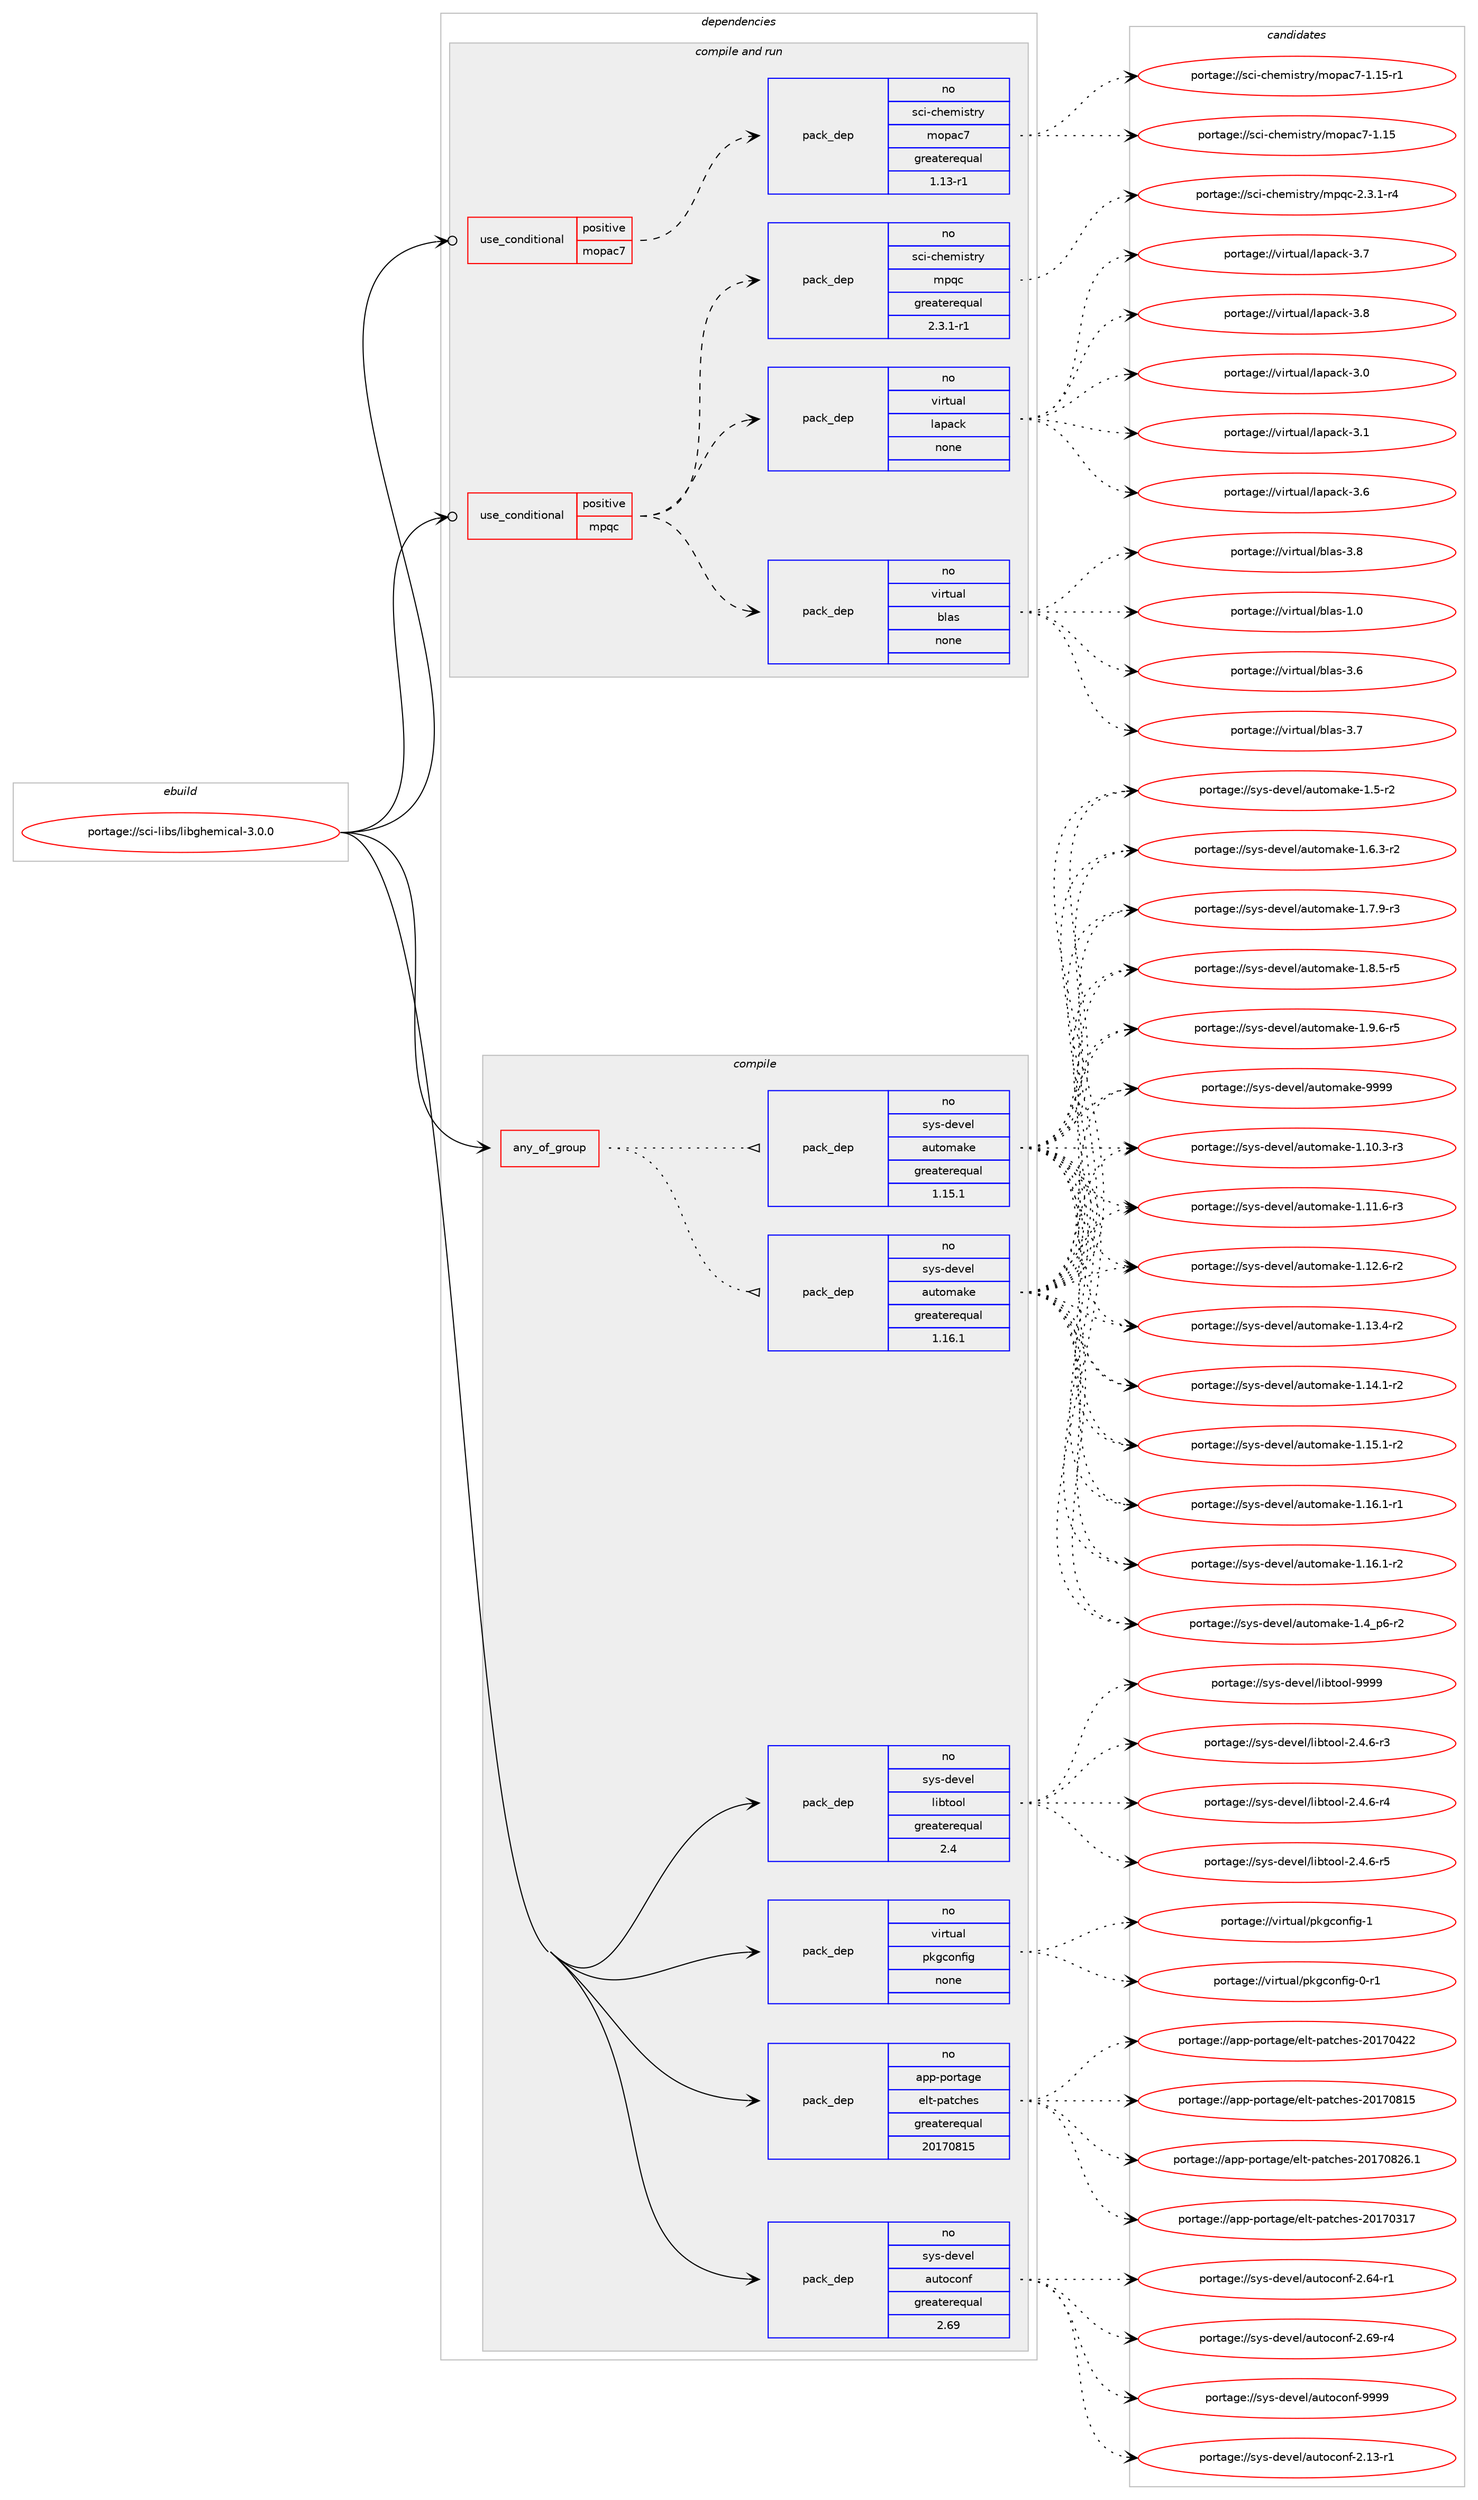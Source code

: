 digraph prolog {

# *************
# Graph options
# *************

newrank=true;
concentrate=true;
compound=true;
graph [rankdir=LR,fontname=Helvetica,fontsize=10,ranksep=1.5];#, ranksep=2.5, nodesep=0.2];
edge  [arrowhead=vee];
node  [fontname=Helvetica,fontsize=10];

# **********
# The ebuild
# **********

subgraph cluster_leftcol {
color=gray;
rank=same;
label=<<i>ebuild</i>>;
id [label="portage://sci-libs/libghemical-3.0.0", color=red, width=4, href="../sci-libs/libghemical-3.0.0.svg"];
}

# ****************
# The dependencies
# ****************

subgraph cluster_midcol {
color=gray;
label=<<i>dependencies</i>>;
subgraph cluster_compile {
fillcolor="#eeeeee";
style=filled;
label=<<i>compile</i>>;
subgraph any6426 {
dependency390624 [label=<<TABLE BORDER="0" CELLBORDER="1" CELLSPACING="0" CELLPADDING="4"><TR><TD CELLPADDING="10">any_of_group</TD></TR></TABLE>>, shape=none, color=red];subgraph pack287305 {
dependency390625 [label=<<TABLE BORDER="0" CELLBORDER="1" CELLSPACING="0" CELLPADDING="4" WIDTH="220"><TR><TD ROWSPAN="6" CELLPADDING="30">pack_dep</TD></TR><TR><TD WIDTH="110">no</TD></TR><TR><TD>sys-devel</TD></TR><TR><TD>automake</TD></TR><TR><TD>greaterequal</TD></TR><TR><TD>1.16.1</TD></TR></TABLE>>, shape=none, color=blue];
}
dependency390624:e -> dependency390625:w [weight=20,style="dotted",arrowhead="oinv"];
subgraph pack287306 {
dependency390626 [label=<<TABLE BORDER="0" CELLBORDER="1" CELLSPACING="0" CELLPADDING="4" WIDTH="220"><TR><TD ROWSPAN="6" CELLPADDING="30">pack_dep</TD></TR><TR><TD WIDTH="110">no</TD></TR><TR><TD>sys-devel</TD></TR><TR><TD>automake</TD></TR><TR><TD>greaterequal</TD></TR><TR><TD>1.15.1</TD></TR></TABLE>>, shape=none, color=blue];
}
dependency390624:e -> dependency390626:w [weight=20,style="dotted",arrowhead="oinv"];
}
id:e -> dependency390624:w [weight=20,style="solid",arrowhead="vee"];
subgraph pack287307 {
dependency390627 [label=<<TABLE BORDER="0" CELLBORDER="1" CELLSPACING="0" CELLPADDING="4" WIDTH="220"><TR><TD ROWSPAN="6" CELLPADDING="30">pack_dep</TD></TR><TR><TD WIDTH="110">no</TD></TR><TR><TD>app-portage</TD></TR><TR><TD>elt-patches</TD></TR><TR><TD>greaterequal</TD></TR><TR><TD>20170815</TD></TR></TABLE>>, shape=none, color=blue];
}
id:e -> dependency390627:w [weight=20,style="solid",arrowhead="vee"];
subgraph pack287308 {
dependency390628 [label=<<TABLE BORDER="0" CELLBORDER="1" CELLSPACING="0" CELLPADDING="4" WIDTH="220"><TR><TD ROWSPAN="6" CELLPADDING="30">pack_dep</TD></TR><TR><TD WIDTH="110">no</TD></TR><TR><TD>sys-devel</TD></TR><TR><TD>autoconf</TD></TR><TR><TD>greaterequal</TD></TR><TR><TD>2.69</TD></TR></TABLE>>, shape=none, color=blue];
}
id:e -> dependency390628:w [weight=20,style="solid",arrowhead="vee"];
subgraph pack287309 {
dependency390629 [label=<<TABLE BORDER="0" CELLBORDER="1" CELLSPACING="0" CELLPADDING="4" WIDTH="220"><TR><TD ROWSPAN="6" CELLPADDING="30">pack_dep</TD></TR><TR><TD WIDTH="110">no</TD></TR><TR><TD>sys-devel</TD></TR><TR><TD>libtool</TD></TR><TR><TD>greaterequal</TD></TR><TR><TD>2.4</TD></TR></TABLE>>, shape=none, color=blue];
}
id:e -> dependency390629:w [weight=20,style="solid",arrowhead="vee"];
subgraph pack287310 {
dependency390630 [label=<<TABLE BORDER="0" CELLBORDER="1" CELLSPACING="0" CELLPADDING="4" WIDTH="220"><TR><TD ROWSPAN="6" CELLPADDING="30">pack_dep</TD></TR><TR><TD WIDTH="110">no</TD></TR><TR><TD>virtual</TD></TR><TR><TD>pkgconfig</TD></TR><TR><TD>none</TD></TR><TR><TD></TD></TR></TABLE>>, shape=none, color=blue];
}
id:e -> dependency390630:w [weight=20,style="solid",arrowhead="vee"];
}
subgraph cluster_compileandrun {
fillcolor="#eeeeee";
style=filled;
label=<<i>compile and run</i>>;
subgraph cond96689 {
dependency390631 [label=<<TABLE BORDER="0" CELLBORDER="1" CELLSPACING="0" CELLPADDING="4"><TR><TD ROWSPAN="3" CELLPADDING="10">use_conditional</TD></TR><TR><TD>positive</TD></TR><TR><TD>mopac7</TD></TR></TABLE>>, shape=none, color=red];
subgraph pack287311 {
dependency390632 [label=<<TABLE BORDER="0" CELLBORDER="1" CELLSPACING="0" CELLPADDING="4" WIDTH="220"><TR><TD ROWSPAN="6" CELLPADDING="30">pack_dep</TD></TR><TR><TD WIDTH="110">no</TD></TR><TR><TD>sci-chemistry</TD></TR><TR><TD>mopac7</TD></TR><TR><TD>greaterequal</TD></TR><TR><TD>1.13-r1</TD></TR></TABLE>>, shape=none, color=blue];
}
dependency390631:e -> dependency390632:w [weight=20,style="dashed",arrowhead="vee"];
}
id:e -> dependency390631:w [weight=20,style="solid",arrowhead="odotvee"];
subgraph cond96690 {
dependency390633 [label=<<TABLE BORDER="0" CELLBORDER="1" CELLSPACING="0" CELLPADDING="4"><TR><TD ROWSPAN="3" CELLPADDING="10">use_conditional</TD></TR><TR><TD>positive</TD></TR><TR><TD>mpqc</TD></TR></TABLE>>, shape=none, color=red];
subgraph pack287312 {
dependency390634 [label=<<TABLE BORDER="0" CELLBORDER="1" CELLSPACING="0" CELLPADDING="4" WIDTH="220"><TR><TD ROWSPAN="6" CELLPADDING="30">pack_dep</TD></TR><TR><TD WIDTH="110">no</TD></TR><TR><TD>sci-chemistry</TD></TR><TR><TD>mpqc</TD></TR><TR><TD>greaterequal</TD></TR><TR><TD>2.3.1-r1</TD></TR></TABLE>>, shape=none, color=blue];
}
dependency390633:e -> dependency390634:w [weight=20,style="dashed",arrowhead="vee"];
subgraph pack287313 {
dependency390635 [label=<<TABLE BORDER="0" CELLBORDER="1" CELLSPACING="0" CELLPADDING="4" WIDTH="220"><TR><TD ROWSPAN="6" CELLPADDING="30">pack_dep</TD></TR><TR><TD WIDTH="110">no</TD></TR><TR><TD>virtual</TD></TR><TR><TD>blas</TD></TR><TR><TD>none</TD></TR><TR><TD></TD></TR></TABLE>>, shape=none, color=blue];
}
dependency390633:e -> dependency390635:w [weight=20,style="dashed",arrowhead="vee"];
subgraph pack287314 {
dependency390636 [label=<<TABLE BORDER="0" CELLBORDER="1" CELLSPACING="0" CELLPADDING="4" WIDTH="220"><TR><TD ROWSPAN="6" CELLPADDING="30">pack_dep</TD></TR><TR><TD WIDTH="110">no</TD></TR><TR><TD>virtual</TD></TR><TR><TD>lapack</TD></TR><TR><TD>none</TD></TR><TR><TD></TD></TR></TABLE>>, shape=none, color=blue];
}
dependency390633:e -> dependency390636:w [weight=20,style="dashed",arrowhead="vee"];
}
id:e -> dependency390633:w [weight=20,style="solid",arrowhead="odotvee"];
}
subgraph cluster_run {
fillcolor="#eeeeee";
style=filled;
label=<<i>run</i>>;
}
}

# **************
# The candidates
# **************

subgraph cluster_choices {
rank=same;
color=gray;
label=<<i>candidates</i>>;

subgraph choice287305 {
color=black;
nodesep=1;
choiceportage11512111545100101118101108479711711611110997107101454946494846514511451 [label="portage://sys-devel/automake-1.10.3-r3", color=red, width=4,href="../sys-devel/automake-1.10.3-r3.svg"];
choiceportage11512111545100101118101108479711711611110997107101454946494946544511451 [label="portage://sys-devel/automake-1.11.6-r3", color=red, width=4,href="../sys-devel/automake-1.11.6-r3.svg"];
choiceportage11512111545100101118101108479711711611110997107101454946495046544511450 [label="portage://sys-devel/automake-1.12.6-r2", color=red, width=4,href="../sys-devel/automake-1.12.6-r2.svg"];
choiceportage11512111545100101118101108479711711611110997107101454946495146524511450 [label="portage://sys-devel/automake-1.13.4-r2", color=red, width=4,href="../sys-devel/automake-1.13.4-r2.svg"];
choiceportage11512111545100101118101108479711711611110997107101454946495246494511450 [label="portage://sys-devel/automake-1.14.1-r2", color=red, width=4,href="../sys-devel/automake-1.14.1-r2.svg"];
choiceportage11512111545100101118101108479711711611110997107101454946495346494511450 [label="portage://sys-devel/automake-1.15.1-r2", color=red, width=4,href="../sys-devel/automake-1.15.1-r2.svg"];
choiceportage11512111545100101118101108479711711611110997107101454946495446494511449 [label="portage://sys-devel/automake-1.16.1-r1", color=red, width=4,href="../sys-devel/automake-1.16.1-r1.svg"];
choiceportage11512111545100101118101108479711711611110997107101454946495446494511450 [label="portage://sys-devel/automake-1.16.1-r2", color=red, width=4,href="../sys-devel/automake-1.16.1-r2.svg"];
choiceportage115121115451001011181011084797117116111109971071014549465295112544511450 [label="portage://sys-devel/automake-1.4_p6-r2", color=red, width=4,href="../sys-devel/automake-1.4_p6-r2.svg"];
choiceportage11512111545100101118101108479711711611110997107101454946534511450 [label="portage://sys-devel/automake-1.5-r2", color=red, width=4,href="../sys-devel/automake-1.5-r2.svg"];
choiceportage115121115451001011181011084797117116111109971071014549465446514511450 [label="portage://sys-devel/automake-1.6.3-r2", color=red, width=4,href="../sys-devel/automake-1.6.3-r2.svg"];
choiceportage115121115451001011181011084797117116111109971071014549465546574511451 [label="portage://sys-devel/automake-1.7.9-r3", color=red, width=4,href="../sys-devel/automake-1.7.9-r3.svg"];
choiceportage115121115451001011181011084797117116111109971071014549465646534511453 [label="portage://sys-devel/automake-1.8.5-r5", color=red, width=4,href="../sys-devel/automake-1.8.5-r5.svg"];
choiceportage115121115451001011181011084797117116111109971071014549465746544511453 [label="portage://sys-devel/automake-1.9.6-r5", color=red, width=4,href="../sys-devel/automake-1.9.6-r5.svg"];
choiceportage115121115451001011181011084797117116111109971071014557575757 [label="portage://sys-devel/automake-9999", color=red, width=4,href="../sys-devel/automake-9999.svg"];
dependency390625:e -> choiceportage11512111545100101118101108479711711611110997107101454946494846514511451:w [style=dotted,weight="100"];
dependency390625:e -> choiceportage11512111545100101118101108479711711611110997107101454946494946544511451:w [style=dotted,weight="100"];
dependency390625:e -> choiceportage11512111545100101118101108479711711611110997107101454946495046544511450:w [style=dotted,weight="100"];
dependency390625:e -> choiceportage11512111545100101118101108479711711611110997107101454946495146524511450:w [style=dotted,weight="100"];
dependency390625:e -> choiceportage11512111545100101118101108479711711611110997107101454946495246494511450:w [style=dotted,weight="100"];
dependency390625:e -> choiceportage11512111545100101118101108479711711611110997107101454946495346494511450:w [style=dotted,weight="100"];
dependency390625:e -> choiceportage11512111545100101118101108479711711611110997107101454946495446494511449:w [style=dotted,weight="100"];
dependency390625:e -> choiceportage11512111545100101118101108479711711611110997107101454946495446494511450:w [style=dotted,weight="100"];
dependency390625:e -> choiceportage115121115451001011181011084797117116111109971071014549465295112544511450:w [style=dotted,weight="100"];
dependency390625:e -> choiceportage11512111545100101118101108479711711611110997107101454946534511450:w [style=dotted,weight="100"];
dependency390625:e -> choiceportage115121115451001011181011084797117116111109971071014549465446514511450:w [style=dotted,weight="100"];
dependency390625:e -> choiceportage115121115451001011181011084797117116111109971071014549465546574511451:w [style=dotted,weight="100"];
dependency390625:e -> choiceportage115121115451001011181011084797117116111109971071014549465646534511453:w [style=dotted,weight="100"];
dependency390625:e -> choiceportage115121115451001011181011084797117116111109971071014549465746544511453:w [style=dotted,weight="100"];
dependency390625:e -> choiceportage115121115451001011181011084797117116111109971071014557575757:w [style=dotted,weight="100"];
}
subgraph choice287306 {
color=black;
nodesep=1;
choiceportage11512111545100101118101108479711711611110997107101454946494846514511451 [label="portage://sys-devel/automake-1.10.3-r3", color=red, width=4,href="../sys-devel/automake-1.10.3-r3.svg"];
choiceportage11512111545100101118101108479711711611110997107101454946494946544511451 [label="portage://sys-devel/automake-1.11.6-r3", color=red, width=4,href="../sys-devel/automake-1.11.6-r3.svg"];
choiceportage11512111545100101118101108479711711611110997107101454946495046544511450 [label="portage://sys-devel/automake-1.12.6-r2", color=red, width=4,href="../sys-devel/automake-1.12.6-r2.svg"];
choiceportage11512111545100101118101108479711711611110997107101454946495146524511450 [label="portage://sys-devel/automake-1.13.4-r2", color=red, width=4,href="../sys-devel/automake-1.13.4-r2.svg"];
choiceportage11512111545100101118101108479711711611110997107101454946495246494511450 [label="portage://sys-devel/automake-1.14.1-r2", color=red, width=4,href="../sys-devel/automake-1.14.1-r2.svg"];
choiceportage11512111545100101118101108479711711611110997107101454946495346494511450 [label="portage://sys-devel/automake-1.15.1-r2", color=red, width=4,href="../sys-devel/automake-1.15.1-r2.svg"];
choiceportage11512111545100101118101108479711711611110997107101454946495446494511449 [label="portage://sys-devel/automake-1.16.1-r1", color=red, width=4,href="../sys-devel/automake-1.16.1-r1.svg"];
choiceportage11512111545100101118101108479711711611110997107101454946495446494511450 [label="portage://sys-devel/automake-1.16.1-r2", color=red, width=4,href="../sys-devel/automake-1.16.1-r2.svg"];
choiceportage115121115451001011181011084797117116111109971071014549465295112544511450 [label="portage://sys-devel/automake-1.4_p6-r2", color=red, width=4,href="../sys-devel/automake-1.4_p6-r2.svg"];
choiceportage11512111545100101118101108479711711611110997107101454946534511450 [label="portage://sys-devel/automake-1.5-r2", color=red, width=4,href="../sys-devel/automake-1.5-r2.svg"];
choiceportage115121115451001011181011084797117116111109971071014549465446514511450 [label="portage://sys-devel/automake-1.6.3-r2", color=red, width=4,href="../sys-devel/automake-1.6.3-r2.svg"];
choiceportage115121115451001011181011084797117116111109971071014549465546574511451 [label="portage://sys-devel/automake-1.7.9-r3", color=red, width=4,href="../sys-devel/automake-1.7.9-r3.svg"];
choiceportage115121115451001011181011084797117116111109971071014549465646534511453 [label="portage://sys-devel/automake-1.8.5-r5", color=red, width=4,href="../sys-devel/automake-1.8.5-r5.svg"];
choiceportage115121115451001011181011084797117116111109971071014549465746544511453 [label="portage://sys-devel/automake-1.9.6-r5", color=red, width=4,href="../sys-devel/automake-1.9.6-r5.svg"];
choiceportage115121115451001011181011084797117116111109971071014557575757 [label="portage://sys-devel/automake-9999", color=red, width=4,href="../sys-devel/automake-9999.svg"];
dependency390626:e -> choiceportage11512111545100101118101108479711711611110997107101454946494846514511451:w [style=dotted,weight="100"];
dependency390626:e -> choiceportage11512111545100101118101108479711711611110997107101454946494946544511451:w [style=dotted,weight="100"];
dependency390626:e -> choiceportage11512111545100101118101108479711711611110997107101454946495046544511450:w [style=dotted,weight="100"];
dependency390626:e -> choiceportage11512111545100101118101108479711711611110997107101454946495146524511450:w [style=dotted,weight="100"];
dependency390626:e -> choiceportage11512111545100101118101108479711711611110997107101454946495246494511450:w [style=dotted,weight="100"];
dependency390626:e -> choiceportage11512111545100101118101108479711711611110997107101454946495346494511450:w [style=dotted,weight="100"];
dependency390626:e -> choiceportage11512111545100101118101108479711711611110997107101454946495446494511449:w [style=dotted,weight="100"];
dependency390626:e -> choiceportage11512111545100101118101108479711711611110997107101454946495446494511450:w [style=dotted,weight="100"];
dependency390626:e -> choiceportage115121115451001011181011084797117116111109971071014549465295112544511450:w [style=dotted,weight="100"];
dependency390626:e -> choiceportage11512111545100101118101108479711711611110997107101454946534511450:w [style=dotted,weight="100"];
dependency390626:e -> choiceportage115121115451001011181011084797117116111109971071014549465446514511450:w [style=dotted,weight="100"];
dependency390626:e -> choiceportage115121115451001011181011084797117116111109971071014549465546574511451:w [style=dotted,weight="100"];
dependency390626:e -> choiceportage115121115451001011181011084797117116111109971071014549465646534511453:w [style=dotted,weight="100"];
dependency390626:e -> choiceportage115121115451001011181011084797117116111109971071014549465746544511453:w [style=dotted,weight="100"];
dependency390626:e -> choiceportage115121115451001011181011084797117116111109971071014557575757:w [style=dotted,weight="100"];
}
subgraph choice287307 {
color=black;
nodesep=1;
choiceportage97112112451121111141169710310147101108116451129711699104101115455048495548514955 [label="portage://app-portage/elt-patches-20170317", color=red, width=4,href="../app-portage/elt-patches-20170317.svg"];
choiceportage97112112451121111141169710310147101108116451129711699104101115455048495548525050 [label="portage://app-portage/elt-patches-20170422", color=red, width=4,href="../app-portage/elt-patches-20170422.svg"];
choiceportage97112112451121111141169710310147101108116451129711699104101115455048495548564953 [label="portage://app-portage/elt-patches-20170815", color=red, width=4,href="../app-portage/elt-patches-20170815.svg"];
choiceportage971121124511211111411697103101471011081164511297116991041011154550484955485650544649 [label="portage://app-portage/elt-patches-20170826.1", color=red, width=4,href="../app-portage/elt-patches-20170826.1.svg"];
dependency390627:e -> choiceportage97112112451121111141169710310147101108116451129711699104101115455048495548514955:w [style=dotted,weight="100"];
dependency390627:e -> choiceportage97112112451121111141169710310147101108116451129711699104101115455048495548525050:w [style=dotted,weight="100"];
dependency390627:e -> choiceportage97112112451121111141169710310147101108116451129711699104101115455048495548564953:w [style=dotted,weight="100"];
dependency390627:e -> choiceportage971121124511211111411697103101471011081164511297116991041011154550484955485650544649:w [style=dotted,weight="100"];
}
subgraph choice287308 {
color=black;
nodesep=1;
choiceportage1151211154510010111810110847971171161119911111010245504649514511449 [label="portage://sys-devel/autoconf-2.13-r1", color=red, width=4,href="../sys-devel/autoconf-2.13-r1.svg"];
choiceportage1151211154510010111810110847971171161119911111010245504654524511449 [label="portage://sys-devel/autoconf-2.64-r1", color=red, width=4,href="../sys-devel/autoconf-2.64-r1.svg"];
choiceportage1151211154510010111810110847971171161119911111010245504654574511452 [label="portage://sys-devel/autoconf-2.69-r4", color=red, width=4,href="../sys-devel/autoconf-2.69-r4.svg"];
choiceportage115121115451001011181011084797117116111991111101024557575757 [label="portage://sys-devel/autoconf-9999", color=red, width=4,href="../sys-devel/autoconf-9999.svg"];
dependency390628:e -> choiceportage1151211154510010111810110847971171161119911111010245504649514511449:w [style=dotted,weight="100"];
dependency390628:e -> choiceportage1151211154510010111810110847971171161119911111010245504654524511449:w [style=dotted,weight="100"];
dependency390628:e -> choiceportage1151211154510010111810110847971171161119911111010245504654574511452:w [style=dotted,weight="100"];
dependency390628:e -> choiceportage115121115451001011181011084797117116111991111101024557575757:w [style=dotted,weight="100"];
}
subgraph choice287309 {
color=black;
nodesep=1;
choiceportage1151211154510010111810110847108105981161111111084550465246544511451 [label="portage://sys-devel/libtool-2.4.6-r3", color=red, width=4,href="../sys-devel/libtool-2.4.6-r3.svg"];
choiceportage1151211154510010111810110847108105981161111111084550465246544511452 [label="portage://sys-devel/libtool-2.4.6-r4", color=red, width=4,href="../sys-devel/libtool-2.4.6-r4.svg"];
choiceportage1151211154510010111810110847108105981161111111084550465246544511453 [label="portage://sys-devel/libtool-2.4.6-r5", color=red, width=4,href="../sys-devel/libtool-2.4.6-r5.svg"];
choiceportage1151211154510010111810110847108105981161111111084557575757 [label="portage://sys-devel/libtool-9999", color=red, width=4,href="../sys-devel/libtool-9999.svg"];
dependency390629:e -> choiceportage1151211154510010111810110847108105981161111111084550465246544511451:w [style=dotted,weight="100"];
dependency390629:e -> choiceportage1151211154510010111810110847108105981161111111084550465246544511452:w [style=dotted,weight="100"];
dependency390629:e -> choiceportage1151211154510010111810110847108105981161111111084550465246544511453:w [style=dotted,weight="100"];
dependency390629:e -> choiceportage1151211154510010111810110847108105981161111111084557575757:w [style=dotted,weight="100"];
}
subgraph choice287310 {
color=black;
nodesep=1;
choiceportage11810511411611797108471121071039911111010210510345484511449 [label="portage://virtual/pkgconfig-0-r1", color=red, width=4,href="../virtual/pkgconfig-0-r1.svg"];
choiceportage1181051141161179710847112107103991111101021051034549 [label="portage://virtual/pkgconfig-1", color=red, width=4,href="../virtual/pkgconfig-1.svg"];
dependency390630:e -> choiceportage11810511411611797108471121071039911111010210510345484511449:w [style=dotted,weight="100"];
dependency390630:e -> choiceportage1181051141161179710847112107103991111101021051034549:w [style=dotted,weight="100"];
}
subgraph choice287311 {
color=black;
nodesep=1;
choiceportage115991054599104101109105115116114121471091111129799554549464953 [label="portage://sci-chemistry/mopac7-1.15", color=red, width=4,href="../sci-chemistry/mopac7-1.15.svg"];
choiceportage1159910545991041011091051151161141214710911111297995545494649534511449 [label="portage://sci-chemistry/mopac7-1.15-r1", color=red, width=4,href="../sci-chemistry/mopac7-1.15-r1.svg"];
dependency390632:e -> choiceportage115991054599104101109105115116114121471091111129799554549464953:w [style=dotted,weight="100"];
dependency390632:e -> choiceportage1159910545991041011091051151161141214710911111297995545494649534511449:w [style=dotted,weight="100"];
}
subgraph choice287312 {
color=black;
nodesep=1;
choiceportage11599105459910410110910511511611412147109112113994550465146494511452 [label="portage://sci-chemistry/mpqc-2.3.1-r4", color=red, width=4,href="../sci-chemistry/mpqc-2.3.1-r4.svg"];
dependency390634:e -> choiceportage11599105459910410110910511511611412147109112113994550465146494511452:w [style=dotted,weight="100"];
}
subgraph choice287313 {
color=black;
nodesep=1;
choiceportage1181051141161179710847981089711545494648 [label="portage://virtual/blas-1.0", color=red, width=4,href="../virtual/blas-1.0.svg"];
choiceportage1181051141161179710847981089711545514654 [label="portage://virtual/blas-3.6", color=red, width=4,href="../virtual/blas-3.6.svg"];
choiceportage1181051141161179710847981089711545514655 [label="portage://virtual/blas-3.7", color=red, width=4,href="../virtual/blas-3.7.svg"];
choiceportage1181051141161179710847981089711545514656 [label="portage://virtual/blas-3.8", color=red, width=4,href="../virtual/blas-3.8.svg"];
dependency390635:e -> choiceportage1181051141161179710847981089711545494648:w [style=dotted,weight="100"];
dependency390635:e -> choiceportage1181051141161179710847981089711545514654:w [style=dotted,weight="100"];
dependency390635:e -> choiceportage1181051141161179710847981089711545514655:w [style=dotted,weight="100"];
dependency390635:e -> choiceportage1181051141161179710847981089711545514656:w [style=dotted,weight="100"];
}
subgraph choice287314 {
color=black;
nodesep=1;
choiceportage118105114116117971084710897112979910745514648 [label="portage://virtual/lapack-3.0", color=red, width=4,href="../virtual/lapack-3.0.svg"];
choiceportage118105114116117971084710897112979910745514649 [label="portage://virtual/lapack-3.1", color=red, width=4,href="../virtual/lapack-3.1.svg"];
choiceportage118105114116117971084710897112979910745514654 [label="portage://virtual/lapack-3.6", color=red, width=4,href="../virtual/lapack-3.6.svg"];
choiceportage118105114116117971084710897112979910745514655 [label="portage://virtual/lapack-3.7", color=red, width=4,href="../virtual/lapack-3.7.svg"];
choiceportage118105114116117971084710897112979910745514656 [label="portage://virtual/lapack-3.8", color=red, width=4,href="../virtual/lapack-3.8.svg"];
dependency390636:e -> choiceportage118105114116117971084710897112979910745514648:w [style=dotted,weight="100"];
dependency390636:e -> choiceportage118105114116117971084710897112979910745514649:w [style=dotted,weight="100"];
dependency390636:e -> choiceportage118105114116117971084710897112979910745514654:w [style=dotted,weight="100"];
dependency390636:e -> choiceportage118105114116117971084710897112979910745514655:w [style=dotted,weight="100"];
dependency390636:e -> choiceportage118105114116117971084710897112979910745514656:w [style=dotted,weight="100"];
}
}

}

